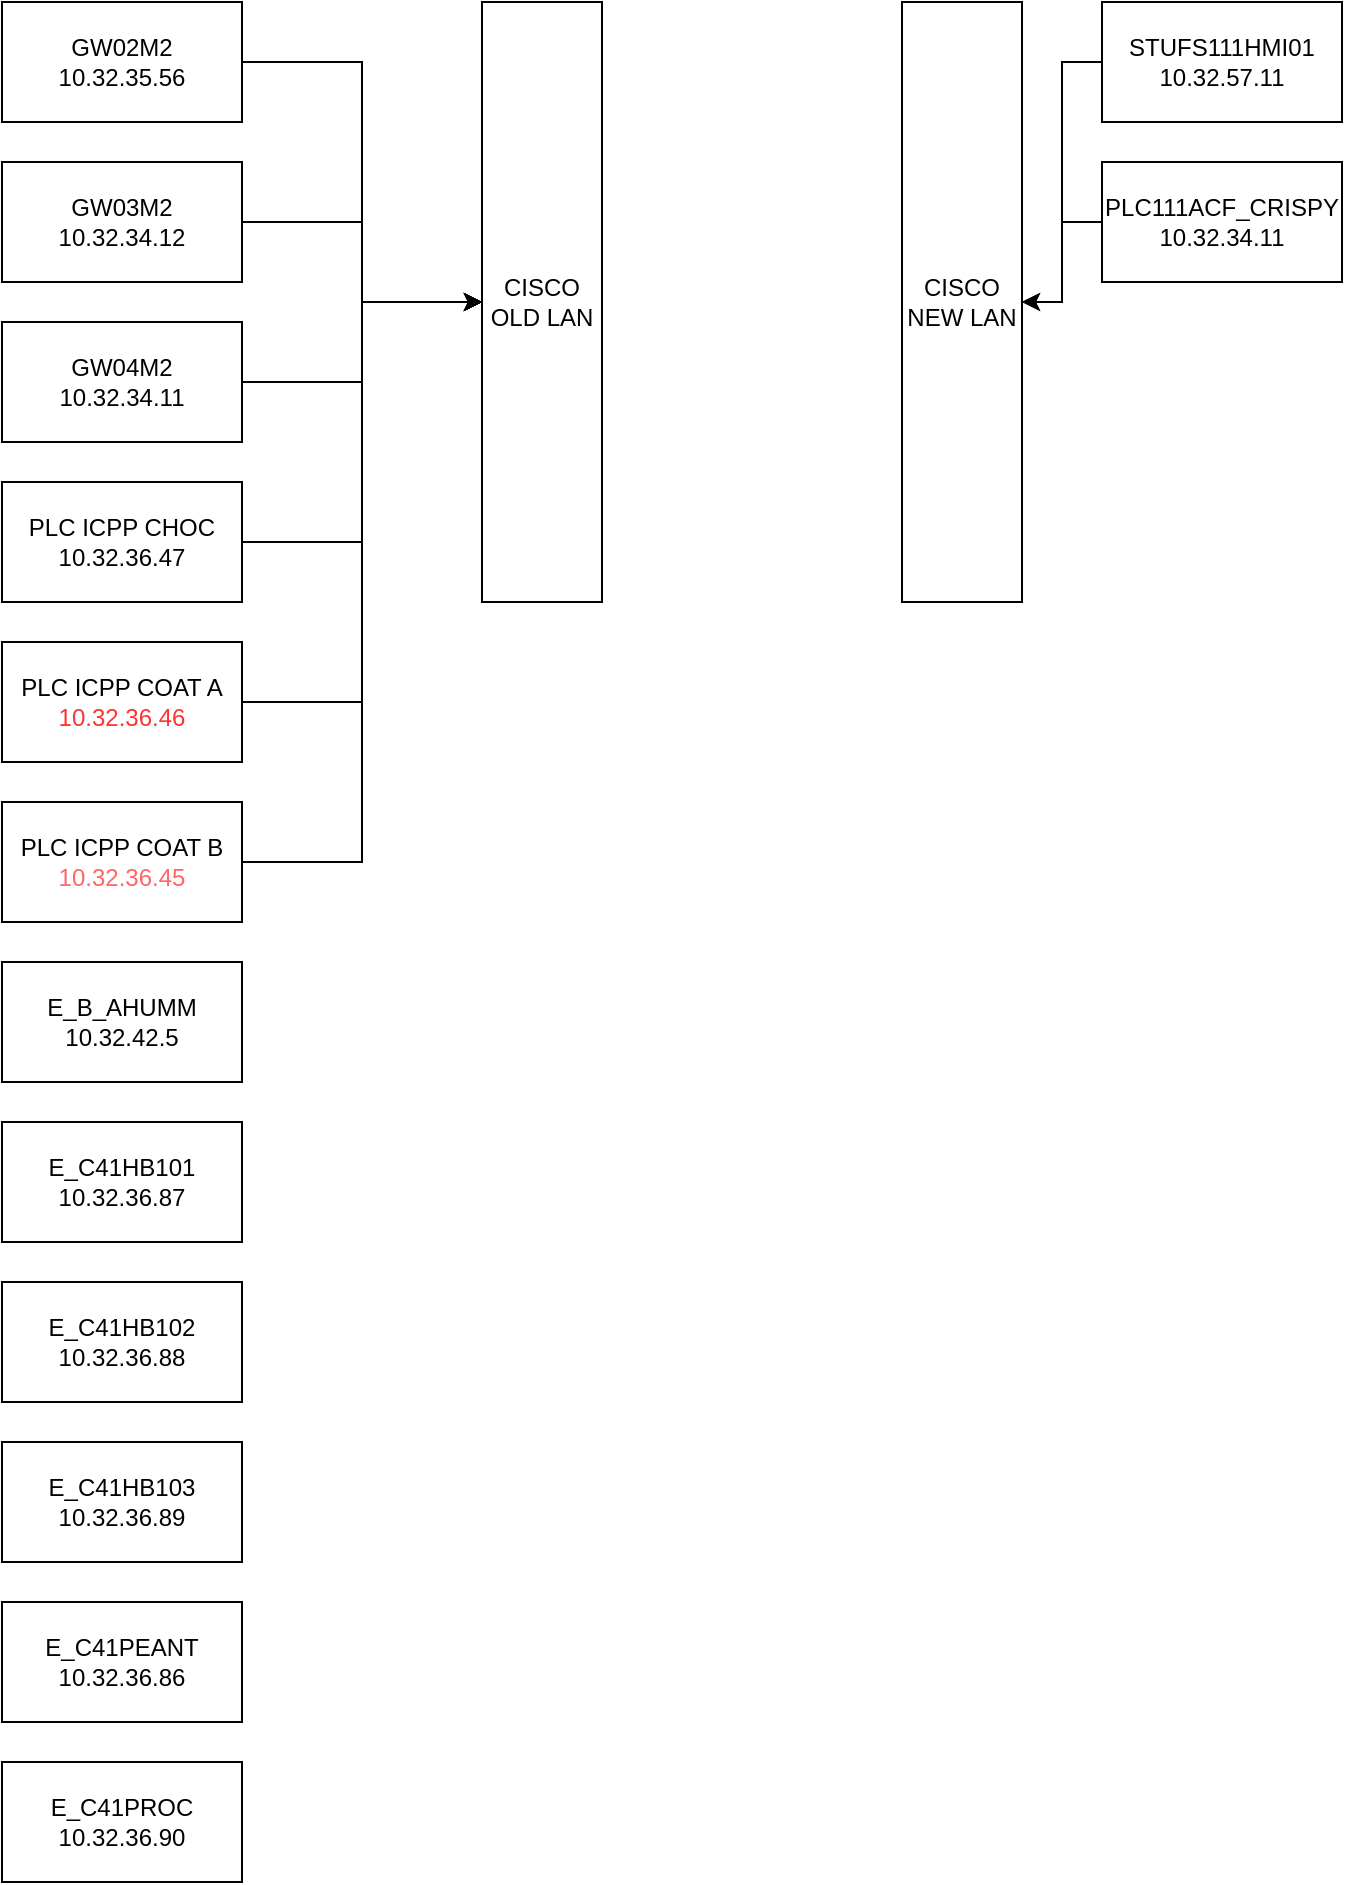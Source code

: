 <mxfile version="12.4.0" type="github" pages="1"><diagram id="Y296L2IioPGaVIDGliwL" name="Page-1"><mxGraphModel dx="2076" dy="1110" grid="1" gridSize="10" guides="1" tooltips="1" connect="1" arrows="1" fold="1" page="1" pageScale="1" pageWidth="827" pageHeight="1169" math="0" shadow="0"><root><mxCell id="0"/><mxCell id="1" parent="0"/><mxCell id="0VpD4YxKiTn-p2UVACyI-12" style="edgeStyle=orthogonalEdgeStyle;rounded=0;orthogonalLoop=1;jettySize=auto;html=1;exitX=1;exitY=0.5;exitDx=0;exitDy=0;" edge="1" parent="1" source="0VpD4YxKiTn-p2UVACyI-1" target="0VpD4YxKiTn-p2UVACyI-4"><mxGeometry relative="1" as="geometry"/></mxCell><mxCell id="0VpD4YxKiTn-p2UVACyI-1" value="&lt;div&gt;GW02M2&lt;/div&gt;&lt;div&gt;10.32.35.56&lt;br&gt;&lt;/div&gt;" style="rounded=0;whiteSpace=wrap;html=1;" vertex="1" parent="1"><mxGeometry x="90" y="120" width="120" height="60" as="geometry"/></mxCell><mxCell id="0VpD4YxKiTn-p2UVACyI-13" style="edgeStyle=orthogonalEdgeStyle;rounded=0;orthogonalLoop=1;jettySize=auto;html=1;exitX=1;exitY=0.5;exitDx=0;exitDy=0;" edge="1" parent="1" source="0VpD4YxKiTn-p2UVACyI-2" target="0VpD4YxKiTn-p2UVACyI-4"><mxGeometry relative="1" as="geometry"/></mxCell><mxCell id="0VpD4YxKiTn-p2UVACyI-2" value="&lt;div&gt;GW03M2&lt;/div&gt;&lt;div&gt;10.32.34.12&lt;br&gt;&lt;/div&gt;" style="rounded=0;whiteSpace=wrap;html=1;" vertex="1" parent="1"><mxGeometry x="90" y="200" width="120" height="60" as="geometry"/></mxCell><mxCell id="0VpD4YxKiTn-p2UVACyI-14" style="edgeStyle=orthogonalEdgeStyle;rounded=0;orthogonalLoop=1;jettySize=auto;html=1;exitX=1;exitY=0.5;exitDx=0;exitDy=0;" edge="1" parent="1" source="0VpD4YxKiTn-p2UVACyI-3" target="0VpD4YxKiTn-p2UVACyI-4"><mxGeometry relative="1" as="geometry"/></mxCell><mxCell id="0VpD4YxKiTn-p2UVACyI-3" value="&lt;div&gt;GW04M2&lt;/div&gt;&lt;div&gt;10.32.34.11&lt;br&gt;&lt;/div&gt;" style="rounded=0;whiteSpace=wrap;html=1;" vertex="1" parent="1"><mxGeometry x="90" y="280" width="120" height="60" as="geometry"/></mxCell><mxCell id="0VpD4YxKiTn-p2UVACyI-4" value="&lt;div&gt;CISCO&lt;/div&gt;&lt;div&gt; OLD LAN&lt;/div&gt;" style="rounded=0;whiteSpace=wrap;html=1;" vertex="1" parent="1"><mxGeometry x="330" y="120" width="60" height="300" as="geometry"/></mxCell><mxCell id="0VpD4YxKiTn-p2UVACyI-15" style="edgeStyle=orthogonalEdgeStyle;rounded=0;orthogonalLoop=1;jettySize=auto;html=1;exitX=1;exitY=0.5;exitDx=0;exitDy=0;" edge="1" parent="1" source="0VpD4YxKiTn-p2UVACyI-5" target="0VpD4YxKiTn-p2UVACyI-4"><mxGeometry relative="1" as="geometry"/></mxCell><mxCell id="0VpD4YxKiTn-p2UVACyI-5" value="&lt;div&gt;PLC ICPP CHOC&lt;/div&gt;&lt;div&gt;10.32.36.47&lt;br&gt;&lt;/div&gt;" style="rounded=0;whiteSpace=wrap;html=1;" vertex="1" parent="1"><mxGeometry x="90" y="360" width="120" height="60" as="geometry"/></mxCell><mxCell id="0VpD4YxKiTn-p2UVACyI-16" style="edgeStyle=orthogonalEdgeStyle;rounded=0;orthogonalLoop=1;jettySize=auto;html=1;exitX=1;exitY=0.5;exitDx=0;exitDy=0;entryX=0;entryY=0.5;entryDx=0;entryDy=0;" edge="1" parent="1" source="0VpD4YxKiTn-p2UVACyI-10" target="0VpD4YxKiTn-p2UVACyI-4"><mxGeometry relative="1" as="geometry"/></mxCell><mxCell id="0VpD4YxKiTn-p2UVACyI-10" value="&lt;div&gt;PLC ICPP COAT A&lt;br&gt;&lt;/div&gt;&lt;div&gt;&lt;font color=&quot;#FF3333&quot;&gt;10.32.36.46&lt;/font&gt;&lt;br&gt;&lt;/div&gt;" style="rounded=0;whiteSpace=wrap;html=1;" vertex="1" parent="1"><mxGeometry x="90" y="440" width="120" height="60" as="geometry"/></mxCell><mxCell id="0VpD4YxKiTn-p2UVACyI-19" style="edgeStyle=orthogonalEdgeStyle;rounded=0;orthogonalLoop=1;jettySize=auto;html=1;exitX=1;exitY=0.5;exitDx=0;exitDy=0;entryX=0;entryY=0.5;entryDx=0;entryDy=0;" edge="1" parent="1" source="0VpD4YxKiTn-p2UVACyI-11" target="0VpD4YxKiTn-p2UVACyI-4"><mxGeometry relative="1" as="geometry"/></mxCell><mxCell id="0VpD4YxKiTn-p2UVACyI-11" value="&lt;div&gt;PLC ICPP COAT B&lt;br&gt;&lt;/div&gt;&lt;div&gt;&lt;font color=&quot;#FF6666&quot;&gt;10.32.36.45&lt;/font&gt;&lt;br&gt;&lt;/div&gt;" style="rounded=0;whiteSpace=wrap;html=1;" vertex="1" parent="1"><mxGeometry x="90" y="520" width="120" height="60" as="geometry"/></mxCell><mxCell id="0VpD4YxKiTn-p2UVACyI-23" style="edgeStyle=orthogonalEdgeStyle;rounded=0;orthogonalLoop=1;jettySize=auto;html=1;" edge="1" parent="1" source="0VpD4YxKiTn-p2UVACyI-20" target="0VpD4YxKiTn-p2UVACyI-21"><mxGeometry relative="1" as="geometry"/></mxCell><mxCell id="0VpD4YxKiTn-p2UVACyI-20" value="&lt;div&gt;STUFS111HMI01&lt;/div&gt;&lt;div&gt;10.32.57.11&lt;br&gt;&lt;/div&gt;" style="rounded=0;whiteSpace=wrap;html=1;" vertex="1" parent="1"><mxGeometry x="640" y="120" width="120" height="60" as="geometry"/></mxCell><mxCell id="0VpD4YxKiTn-p2UVACyI-21" value="&lt;div&gt;CISCO&lt;/div&gt;&lt;div&gt; NEW LAN&lt;/div&gt;" style="rounded=0;whiteSpace=wrap;html=1;" vertex="1" parent="1"><mxGeometry x="540" y="120" width="60" height="300" as="geometry"/></mxCell><mxCell id="0VpD4YxKiTn-p2UVACyI-24" style="edgeStyle=orthogonalEdgeStyle;rounded=0;orthogonalLoop=1;jettySize=auto;html=1;" edge="1" parent="1" source="0VpD4YxKiTn-p2UVACyI-22" target="0VpD4YxKiTn-p2UVACyI-21"><mxGeometry relative="1" as="geometry"/></mxCell><mxCell id="0VpD4YxKiTn-p2UVACyI-22" value="&lt;div&gt;PLC111ACF_CRISPY&lt;br&gt;&lt;/div&gt;&lt;div&gt;10.32.34.11&lt;br&gt;&lt;/div&gt;" style="rounded=0;whiteSpace=wrap;html=1;" vertex="1" parent="1"><mxGeometry x="640" y="200" width="120" height="60" as="geometry"/></mxCell><mxCell id="0VpD4YxKiTn-p2UVACyI-25" value="&lt;div&gt;E_B_AHUMM&lt;/div&gt;&lt;div&gt;10.32.42.5&lt;br&gt;&lt;/div&gt;" style="rounded=0;whiteSpace=wrap;html=1;" vertex="1" parent="1"><mxGeometry x="90" y="600" width="120" height="60" as="geometry"/></mxCell><mxCell id="0VpD4YxKiTn-p2UVACyI-26" value="&lt;div&gt;E_C41HB101&lt;/div&gt;&lt;div&gt;10.32.36.87&lt;br&gt;&lt;/div&gt;" style="rounded=0;whiteSpace=wrap;html=1;" vertex="1" parent="1"><mxGeometry x="90" y="680" width="120" height="60" as="geometry"/></mxCell><mxCell id="0VpD4YxKiTn-p2UVACyI-27" value="&lt;div&gt;E_C41HB102&lt;/div&gt;&lt;div&gt;10.32.36.88&lt;br&gt;&lt;/div&gt;" style="rounded=0;whiteSpace=wrap;html=1;" vertex="1" parent="1"><mxGeometry x="90" y="760" width="120" height="60" as="geometry"/></mxCell><mxCell id="0VpD4YxKiTn-p2UVACyI-28" value="&lt;div&gt;E_C41HB103&lt;/div&gt;&lt;div&gt;10.32.36.89&lt;br&gt;&lt;/div&gt;" style="rounded=0;whiteSpace=wrap;html=1;" vertex="1" parent="1"><mxGeometry x="90" y="840" width="120" height="60" as="geometry"/></mxCell><mxCell id="0VpD4YxKiTn-p2UVACyI-29" value="&lt;div&gt;E_C41PEANT&lt;/div&gt;&lt;div&gt;10.32.36.86&lt;br&gt;&lt;/div&gt;" style="rounded=0;whiteSpace=wrap;html=1;" vertex="1" parent="1"><mxGeometry x="90" y="920" width="120" height="60" as="geometry"/></mxCell><mxCell id="0VpD4YxKiTn-p2UVACyI-30" value="&lt;div&gt;E_C41PROC&lt;/div&gt;&lt;div&gt;10.32.36.90&lt;br&gt;&lt;/div&gt;" style="rounded=0;whiteSpace=wrap;html=1;" vertex="1" parent="1"><mxGeometry x="90" y="1000" width="120" height="60" as="geometry"/></mxCell></root></mxGraphModel></diagram></mxfile>